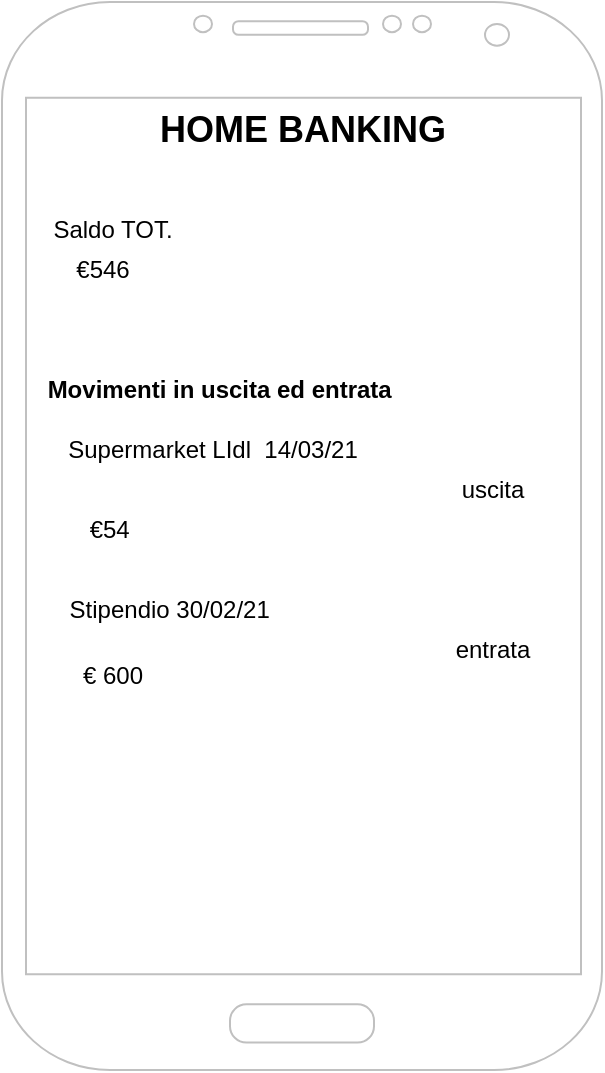 <mxfile version="14.5.3" type="github">
  <diagram name="Page-1" id="e7e014a7-5840-1c2e-5031-d8a46d1fe8dd">
    <mxGraphModel dx="868" dy="520" grid="1" gridSize="10" guides="1" tooltips="1" connect="1" arrows="1" fold="1" page="1" pageScale="1" pageWidth="1169" pageHeight="826" background="#ffffff" math="0" shadow="0">
      <root>
        <mxCell id="0" />
        <mxCell id="1" parent="0" />
        <mxCell id="vzdBjoWcfzII2oSM2Iy0-41" value="" style="verticalLabelPosition=bottom;verticalAlign=top;html=1;shadow=0;dashed=0;strokeWidth=1;shape=mxgraph.android.phone2;strokeColor=#c0c0c0;" vertex="1" parent="1">
          <mxGeometry x="400" y="66" width="300" height="534" as="geometry" />
        </mxCell>
        <mxCell id="vzdBjoWcfzII2oSM2Iy0-42" value="&lt;b&gt;&lt;font style=&quot;font-size: 18px&quot;&gt;HOME BANKING&lt;/font&gt;&lt;/b&gt;" style="text;html=1;resizable=0;autosize=1;align=center;verticalAlign=middle;points=[];fillColor=none;strokeColor=none;rounded=0;" vertex="1" parent="1">
          <mxGeometry x="470" y="120" width="160" height="20" as="geometry" />
        </mxCell>
        <mxCell id="vzdBjoWcfzII2oSM2Iy0-43" value="Saldo TOT." style="text;html=1;resizable=0;autosize=1;align=center;verticalAlign=middle;points=[];fillColor=none;strokeColor=none;rounded=0;" vertex="1" parent="1">
          <mxGeometry x="415" y="170" width="80" height="20" as="geometry" />
        </mxCell>
        <mxCell id="vzdBjoWcfzII2oSM2Iy0-44" value="€546" style="text;html=1;resizable=0;autosize=1;align=center;verticalAlign=middle;points=[];fillColor=none;strokeColor=none;rounded=0;" vertex="1" parent="1">
          <mxGeometry x="430" y="190" width="40" height="20" as="geometry" />
        </mxCell>
        <mxCell id="vzdBjoWcfzII2oSM2Iy0-45" value="&lt;b&gt;Movimenti in uscita ed entrata&amp;nbsp;&lt;/b&gt;" style="text;html=1;resizable=0;autosize=1;align=center;verticalAlign=middle;points=[];fillColor=none;strokeColor=none;rounded=0;" vertex="1" parent="1">
          <mxGeometry x="415" y="250" width="190" height="20" as="geometry" />
        </mxCell>
        <mxCell id="vzdBjoWcfzII2oSM2Iy0-46" value="Supermarket LIdl&amp;nbsp; 14/03/21&amp;nbsp; &amp;nbsp;" style="text;html=1;resizable=0;autosize=1;align=center;verticalAlign=middle;points=[];fillColor=none;strokeColor=none;rounded=0;" vertex="1" parent="1">
          <mxGeometry x="425" y="280" width="170" height="20" as="geometry" />
        </mxCell>
        <mxCell id="vzdBjoWcfzII2oSM2Iy0-47" value="uscita" style="text;html=1;resizable=0;autosize=1;align=center;verticalAlign=middle;points=[];fillColor=none;strokeColor=none;rounded=0;" vertex="1" parent="1">
          <mxGeometry x="620" y="300" width="50" height="20" as="geometry" />
        </mxCell>
        <mxCell id="vzdBjoWcfzII2oSM2Iy0-48" value="Stipendio 30/02/21&amp;nbsp; &amp;nbsp;&amp;nbsp;" style="text;html=1;resizable=0;autosize=1;align=center;verticalAlign=middle;points=[];fillColor=none;strokeColor=none;rounded=0;" vertex="1" parent="1">
          <mxGeometry x="425" y="360" width="130" height="20" as="geometry" />
        </mxCell>
        <mxCell id="vzdBjoWcfzII2oSM2Iy0-49" value="entrata" style="text;html=1;resizable=0;autosize=1;align=center;verticalAlign=middle;points=[];fillColor=none;strokeColor=none;rounded=0;" vertex="1" parent="1">
          <mxGeometry x="620" y="380" width="50" height="20" as="geometry" />
        </mxCell>
        <mxCell id="vzdBjoWcfzII2oSM2Iy0-51" value="€54&amp;nbsp;" style="text;html=1;resizable=0;autosize=1;align=center;verticalAlign=middle;points=[];fillColor=none;strokeColor=none;rounded=0;" vertex="1" parent="1">
          <mxGeometry x="435" y="320" width="40" height="20" as="geometry" />
        </mxCell>
        <mxCell id="vzdBjoWcfzII2oSM2Iy0-52" value="€ 600" style="text;html=1;resizable=0;autosize=1;align=center;verticalAlign=middle;points=[];fillColor=none;strokeColor=none;rounded=0;" vertex="1" parent="1">
          <mxGeometry x="430" y="393" width="50" height="20" as="geometry" />
        </mxCell>
      </root>
    </mxGraphModel>
  </diagram>
</mxfile>
